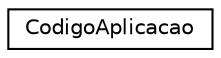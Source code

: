 digraph "Graphical Class Hierarchy"
{
 // LATEX_PDF_SIZE
  edge [fontname="Helvetica",fontsize="10",labelfontname="Helvetica",labelfontsize="10"];
  node [fontname="Helvetica",fontsize="10",shape=record];
  rankdir="LR";
  Node0 [label="CodigoAplicacao",height=0.2,width=0.4,color="black", fillcolor="white", style="filled",URL="$class_codigo_aplicacao.html",tooltip="Padrão para codificação de códigos de aplicação."];
}
